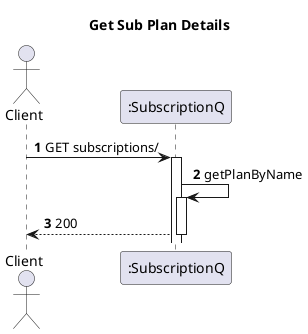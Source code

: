 @startuml
'https://plantuml.com/sequence-diagram
autoactivate on
autonumber
title  Get Sub Plan Details

autonumber

actor "Client" as Ac

participant ":SubscriptionQ" as SubC

Ac->SubC:GET subscriptions/
SubC->SubC: getPlanByName
SubC-->Ac:200

@enduml
